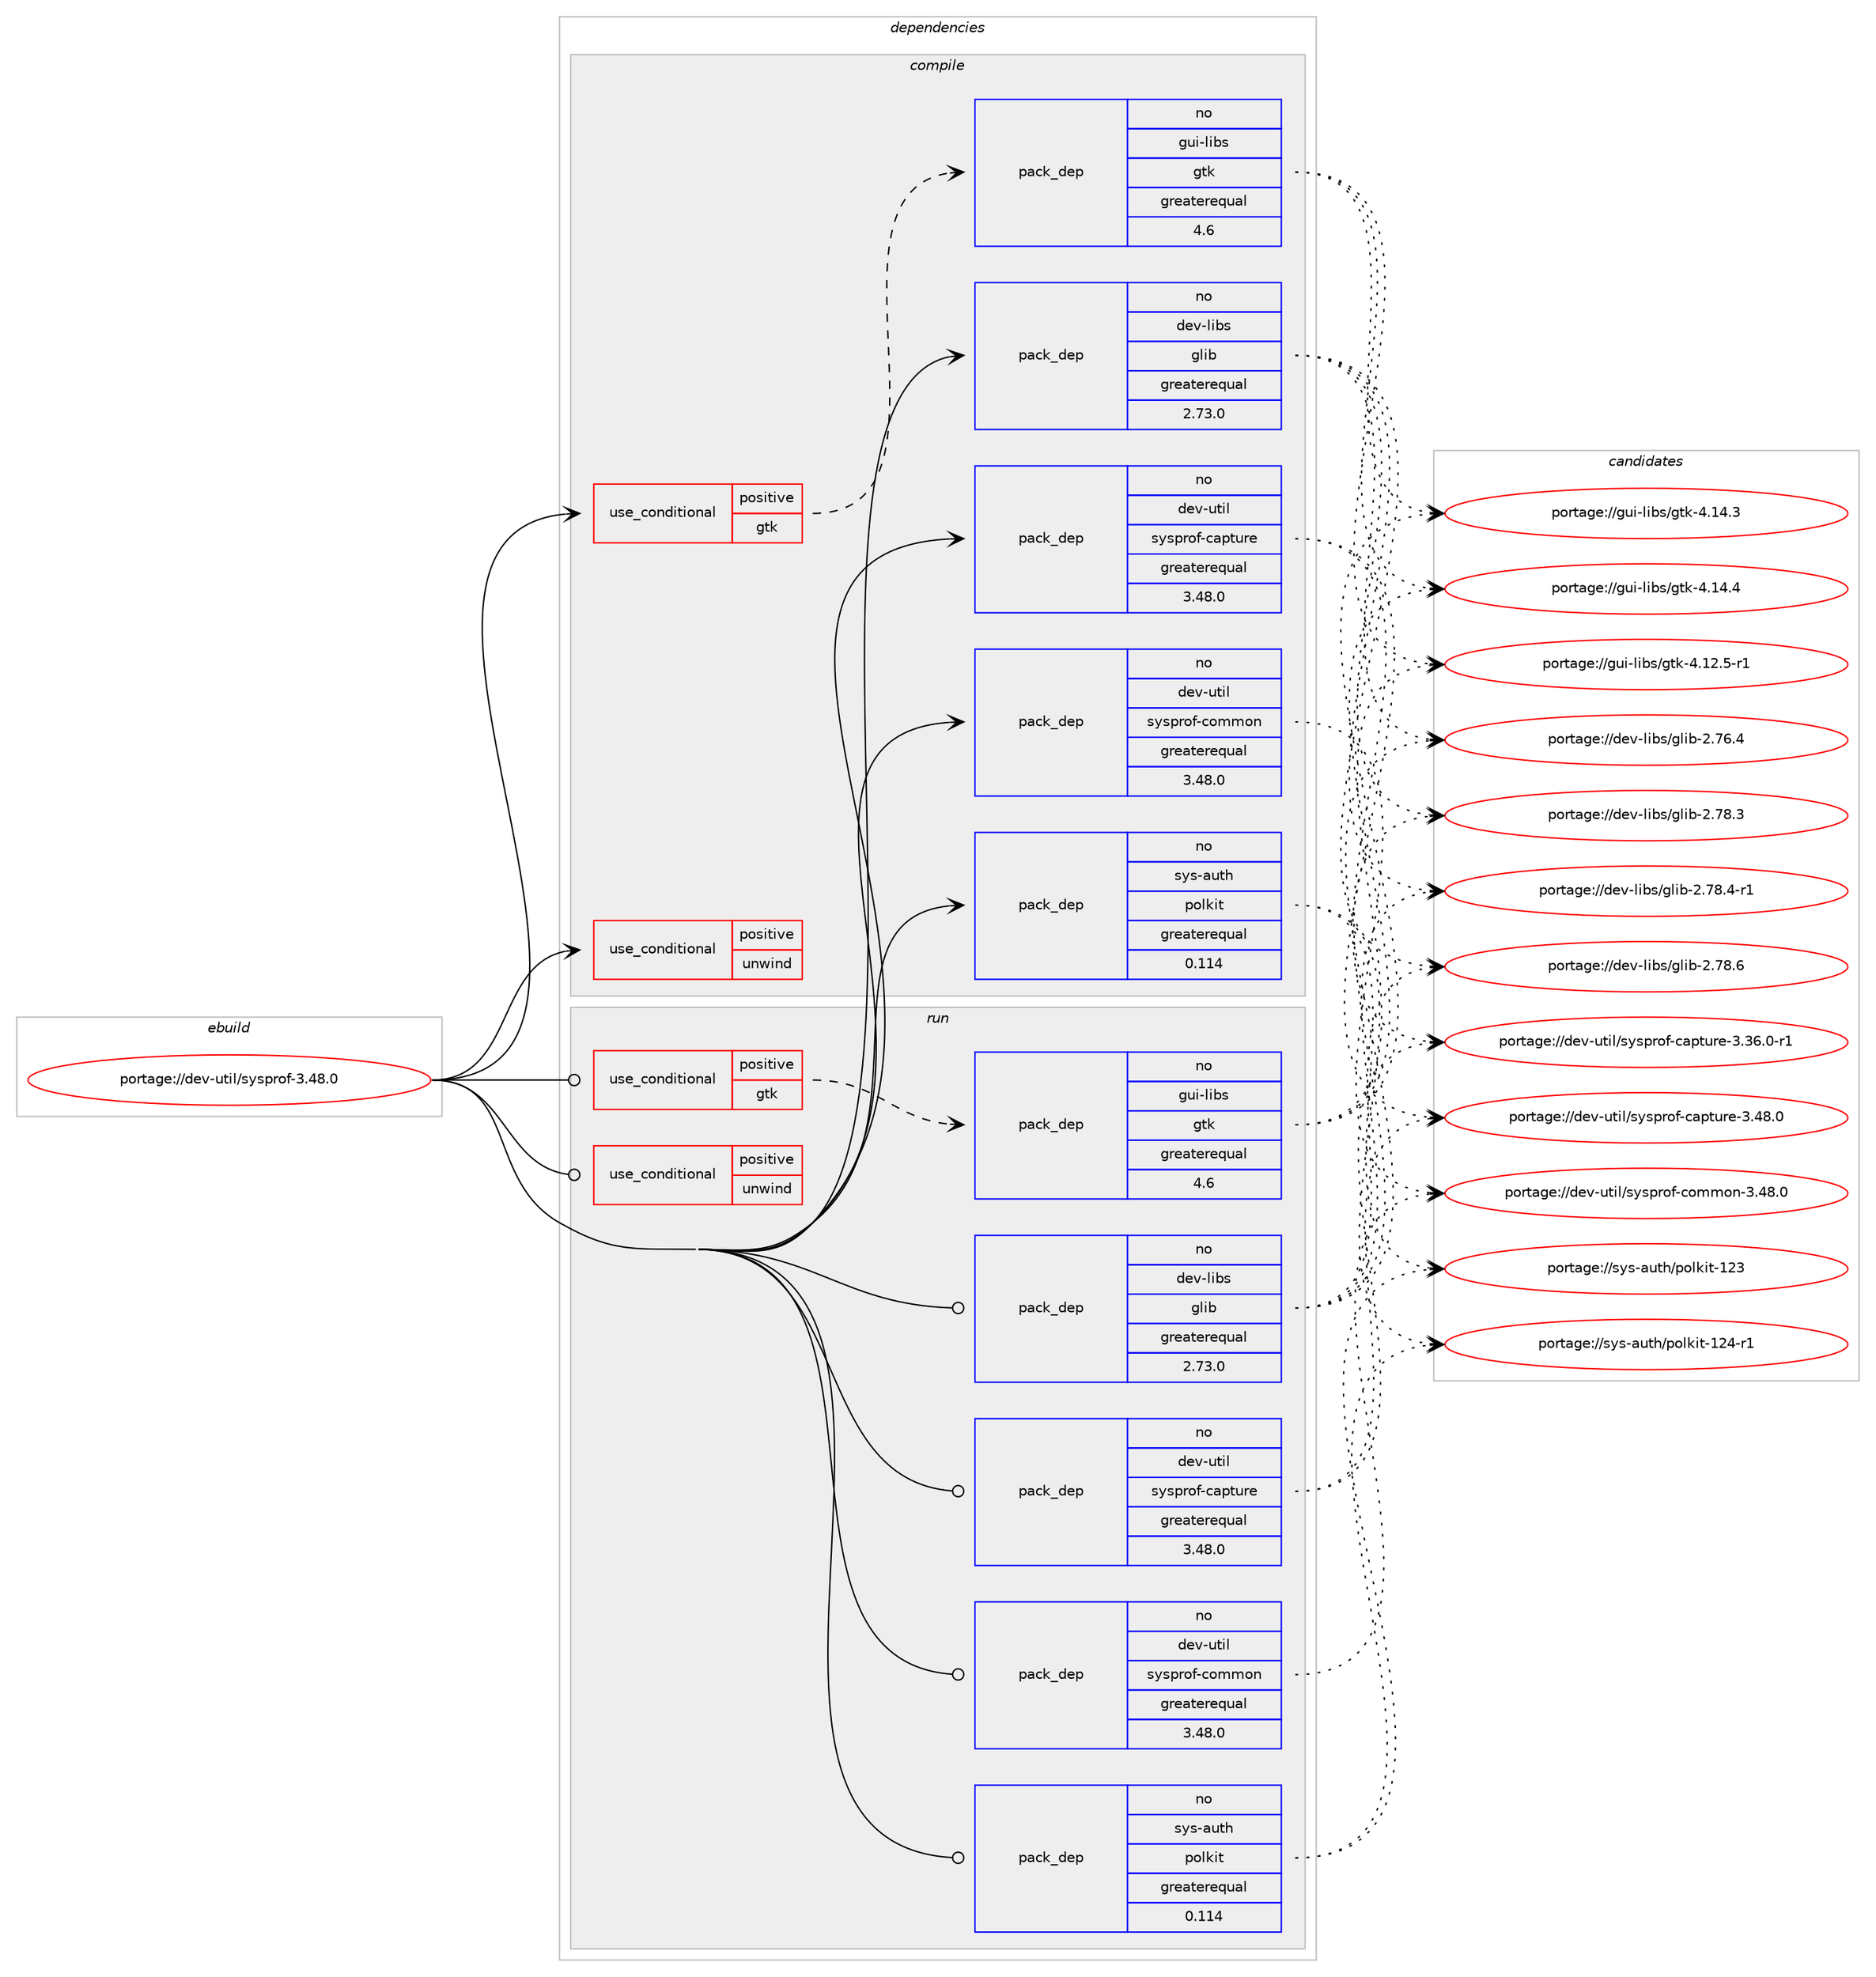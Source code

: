 digraph prolog {

# *************
# Graph options
# *************

newrank=true;
concentrate=true;
compound=true;
graph [rankdir=LR,fontname=Helvetica,fontsize=10,ranksep=1.5];#, ranksep=2.5, nodesep=0.2];
edge  [arrowhead=vee];
node  [fontname=Helvetica,fontsize=10];

# **********
# The ebuild
# **********

subgraph cluster_leftcol {
color=gray;
rank=same;
label=<<i>ebuild</i>>;
id [label="portage://dev-util/sysprof-3.48.0", color=red, width=4, href="../dev-util/sysprof-3.48.0.svg"];
}

# ****************
# The dependencies
# ****************

subgraph cluster_midcol {
color=gray;
label=<<i>dependencies</i>>;
subgraph cluster_compile {
fillcolor="#eeeeee";
style=filled;
label=<<i>compile</i>>;
subgraph cond60352 {
dependency112138 [label=<<TABLE BORDER="0" CELLBORDER="1" CELLSPACING="0" CELLPADDING="4"><TR><TD ROWSPAN="3" CELLPADDING="10">use_conditional</TD></TR><TR><TD>positive</TD></TR><TR><TD>gtk</TD></TR></TABLE>>, shape=none, color=red];
subgraph pack50359 {
dependency112139 [label=<<TABLE BORDER="0" CELLBORDER="1" CELLSPACING="0" CELLPADDING="4" WIDTH="220"><TR><TD ROWSPAN="6" CELLPADDING="30">pack_dep</TD></TR><TR><TD WIDTH="110">no</TD></TR><TR><TD>gui-libs</TD></TR><TR><TD>gtk</TD></TR><TR><TD>greaterequal</TD></TR><TR><TD>4.6</TD></TR></TABLE>>, shape=none, color=blue];
}
dependency112138:e -> dependency112139:w [weight=20,style="dashed",arrowhead="vee"];
# *** BEGIN UNKNOWN DEPENDENCY TYPE (TODO) ***
# dependency112138 -> package_dependency(portage://dev-util/sysprof-3.48.0,install,no,gui-libs,libadwaita,none,[,,],[slot(1)],[])
# *** END UNKNOWN DEPENDENCY TYPE (TODO) ***

# *** BEGIN UNKNOWN DEPENDENCY TYPE (TODO) ***
# dependency112138 -> package_dependency(portage://dev-util/sysprof-3.48.0,install,no,x11-libs,cairo,none,[,,],[],[])
# *** END UNKNOWN DEPENDENCY TYPE (TODO) ***

# *** BEGIN UNKNOWN DEPENDENCY TYPE (TODO) ***
# dependency112138 -> package_dependency(portage://dev-util/sysprof-3.48.0,install,no,x11-libs,pango,none,[,,],[],[])
# *** END UNKNOWN DEPENDENCY TYPE (TODO) ***

}
id:e -> dependency112138:w [weight=20,style="solid",arrowhead="vee"];
subgraph cond60353 {
dependency112140 [label=<<TABLE BORDER="0" CELLBORDER="1" CELLSPACING="0" CELLPADDING="4"><TR><TD ROWSPAN="3" CELLPADDING="10">use_conditional</TD></TR><TR><TD>positive</TD></TR><TR><TD>unwind</TD></TR></TABLE>>, shape=none, color=red];
# *** BEGIN UNKNOWN DEPENDENCY TYPE (TODO) ***
# dependency112140 -> package_dependency(portage://dev-util/sysprof-3.48.0,install,no,sys-libs,libunwind,none,[,,],any_same_slot,[])
# *** END UNKNOWN DEPENDENCY TYPE (TODO) ***

}
id:e -> dependency112140:w [weight=20,style="solid",arrowhead="vee"];
subgraph pack50360 {
dependency112141 [label=<<TABLE BORDER="0" CELLBORDER="1" CELLSPACING="0" CELLPADDING="4" WIDTH="220"><TR><TD ROWSPAN="6" CELLPADDING="30">pack_dep</TD></TR><TR><TD WIDTH="110">no</TD></TR><TR><TD>dev-libs</TD></TR><TR><TD>glib</TD></TR><TR><TD>greaterequal</TD></TR><TR><TD>2.73.0</TD></TR></TABLE>>, shape=none, color=blue];
}
id:e -> dependency112141:w [weight=20,style="solid",arrowhead="vee"];
# *** BEGIN UNKNOWN DEPENDENCY TYPE (TODO) ***
# id -> package_dependency(portage://dev-util/sysprof-3.48.0,install,no,dev-libs,json-glib,none,[,,],[],[])
# *** END UNKNOWN DEPENDENCY TYPE (TODO) ***

subgraph pack50361 {
dependency112142 [label=<<TABLE BORDER="0" CELLBORDER="1" CELLSPACING="0" CELLPADDING="4" WIDTH="220"><TR><TD ROWSPAN="6" CELLPADDING="30">pack_dep</TD></TR><TR><TD WIDTH="110">no</TD></TR><TR><TD>dev-util</TD></TR><TR><TD>sysprof-capture</TD></TR><TR><TD>greaterequal</TD></TR><TR><TD>3.48.0</TD></TR></TABLE>>, shape=none, color=blue];
}
id:e -> dependency112142:w [weight=20,style="solid",arrowhead="vee"];
subgraph pack50362 {
dependency112143 [label=<<TABLE BORDER="0" CELLBORDER="1" CELLSPACING="0" CELLPADDING="4" WIDTH="220"><TR><TD ROWSPAN="6" CELLPADDING="30">pack_dep</TD></TR><TR><TD WIDTH="110">no</TD></TR><TR><TD>dev-util</TD></TR><TR><TD>sysprof-common</TD></TR><TR><TD>greaterequal</TD></TR><TR><TD>3.48.0</TD></TR></TABLE>>, shape=none, color=blue];
}
id:e -> dependency112143:w [weight=20,style="solid",arrowhead="vee"];
subgraph pack50363 {
dependency112144 [label=<<TABLE BORDER="0" CELLBORDER="1" CELLSPACING="0" CELLPADDING="4" WIDTH="220"><TR><TD ROWSPAN="6" CELLPADDING="30">pack_dep</TD></TR><TR><TD WIDTH="110">no</TD></TR><TR><TD>sys-auth</TD></TR><TR><TD>polkit</TD></TR><TR><TD>greaterequal</TD></TR><TR><TD>0.114</TD></TR></TABLE>>, shape=none, color=blue];
}
id:e -> dependency112144:w [weight=20,style="solid",arrowhead="vee"];
}
subgraph cluster_compileandrun {
fillcolor="#eeeeee";
style=filled;
label=<<i>compile and run</i>>;
}
subgraph cluster_run {
fillcolor="#eeeeee";
style=filled;
label=<<i>run</i>>;
subgraph cond60354 {
dependency112145 [label=<<TABLE BORDER="0" CELLBORDER="1" CELLSPACING="0" CELLPADDING="4"><TR><TD ROWSPAN="3" CELLPADDING="10">use_conditional</TD></TR><TR><TD>positive</TD></TR><TR><TD>gtk</TD></TR></TABLE>>, shape=none, color=red];
subgraph pack50364 {
dependency112146 [label=<<TABLE BORDER="0" CELLBORDER="1" CELLSPACING="0" CELLPADDING="4" WIDTH="220"><TR><TD ROWSPAN="6" CELLPADDING="30">pack_dep</TD></TR><TR><TD WIDTH="110">no</TD></TR><TR><TD>gui-libs</TD></TR><TR><TD>gtk</TD></TR><TR><TD>greaterequal</TD></TR><TR><TD>4.6</TD></TR></TABLE>>, shape=none, color=blue];
}
dependency112145:e -> dependency112146:w [weight=20,style="dashed",arrowhead="vee"];
# *** BEGIN UNKNOWN DEPENDENCY TYPE (TODO) ***
# dependency112145 -> package_dependency(portage://dev-util/sysprof-3.48.0,run,no,gui-libs,libadwaita,none,[,,],[slot(1)],[])
# *** END UNKNOWN DEPENDENCY TYPE (TODO) ***

# *** BEGIN UNKNOWN DEPENDENCY TYPE (TODO) ***
# dependency112145 -> package_dependency(portage://dev-util/sysprof-3.48.0,run,no,x11-libs,cairo,none,[,,],[],[])
# *** END UNKNOWN DEPENDENCY TYPE (TODO) ***

# *** BEGIN UNKNOWN DEPENDENCY TYPE (TODO) ***
# dependency112145 -> package_dependency(portage://dev-util/sysprof-3.48.0,run,no,x11-libs,pango,none,[,,],[],[])
# *** END UNKNOWN DEPENDENCY TYPE (TODO) ***

}
id:e -> dependency112145:w [weight=20,style="solid",arrowhead="odot"];
subgraph cond60355 {
dependency112147 [label=<<TABLE BORDER="0" CELLBORDER="1" CELLSPACING="0" CELLPADDING="4"><TR><TD ROWSPAN="3" CELLPADDING="10">use_conditional</TD></TR><TR><TD>positive</TD></TR><TR><TD>unwind</TD></TR></TABLE>>, shape=none, color=red];
# *** BEGIN UNKNOWN DEPENDENCY TYPE (TODO) ***
# dependency112147 -> package_dependency(portage://dev-util/sysprof-3.48.0,run,no,sys-libs,libunwind,none,[,,],any_same_slot,[])
# *** END UNKNOWN DEPENDENCY TYPE (TODO) ***

}
id:e -> dependency112147:w [weight=20,style="solid",arrowhead="odot"];
subgraph pack50365 {
dependency112148 [label=<<TABLE BORDER="0" CELLBORDER="1" CELLSPACING="0" CELLPADDING="4" WIDTH="220"><TR><TD ROWSPAN="6" CELLPADDING="30">pack_dep</TD></TR><TR><TD WIDTH="110">no</TD></TR><TR><TD>dev-libs</TD></TR><TR><TD>glib</TD></TR><TR><TD>greaterequal</TD></TR><TR><TD>2.73.0</TD></TR></TABLE>>, shape=none, color=blue];
}
id:e -> dependency112148:w [weight=20,style="solid",arrowhead="odot"];
# *** BEGIN UNKNOWN DEPENDENCY TYPE (TODO) ***
# id -> package_dependency(portage://dev-util/sysprof-3.48.0,run,no,dev-libs,json-glib,none,[,,],[],[])
# *** END UNKNOWN DEPENDENCY TYPE (TODO) ***

subgraph pack50366 {
dependency112149 [label=<<TABLE BORDER="0" CELLBORDER="1" CELLSPACING="0" CELLPADDING="4" WIDTH="220"><TR><TD ROWSPAN="6" CELLPADDING="30">pack_dep</TD></TR><TR><TD WIDTH="110">no</TD></TR><TR><TD>dev-util</TD></TR><TR><TD>sysprof-capture</TD></TR><TR><TD>greaterequal</TD></TR><TR><TD>3.48.0</TD></TR></TABLE>>, shape=none, color=blue];
}
id:e -> dependency112149:w [weight=20,style="solid",arrowhead="odot"];
subgraph pack50367 {
dependency112150 [label=<<TABLE BORDER="0" CELLBORDER="1" CELLSPACING="0" CELLPADDING="4" WIDTH="220"><TR><TD ROWSPAN="6" CELLPADDING="30">pack_dep</TD></TR><TR><TD WIDTH="110">no</TD></TR><TR><TD>dev-util</TD></TR><TR><TD>sysprof-common</TD></TR><TR><TD>greaterequal</TD></TR><TR><TD>3.48.0</TD></TR></TABLE>>, shape=none, color=blue];
}
id:e -> dependency112150:w [weight=20,style="solid",arrowhead="odot"];
subgraph pack50368 {
dependency112151 [label=<<TABLE BORDER="0" CELLBORDER="1" CELLSPACING="0" CELLPADDING="4" WIDTH="220"><TR><TD ROWSPAN="6" CELLPADDING="30">pack_dep</TD></TR><TR><TD WIDTH="110">no</TD></TR><TR><TD>sys-auth</TD></TR><TR><TD>polkit</TD></TR><TR><TD>greaterequal</TD></TR><TR><TD>0.114</TD></TR></TABLE>>, shape=none, color=blue];
}
id:e -> dependency112151:w [weight=20,style="solid",arrowhead="odot"];
}
}

# **************
# The candidates
# **************

subgraph cluster_choices {
rank=same;
color=gray;
label=<<i>candidates</i>>;

subgraph choice50359 {
color=black;
nodesep=1;
choice103117105451081059811547103116107455246495046534511449 [label="portage://gui-libs/gtk-4.12.5-r1", color=red, width=4,href="../gui-libs/gtk-4.12.5-r1.svg"];
choice10311710545108105981154710311610745524649524651 [label="portage://gui-libs/gtk-4.14.3", color=red, width=4,href="../gui-libs/gtk-4.14.3.svg"];
choice10311710545108105981154710311610745524649524652 [label="portage://gui-libs/gtk-4.14.4", color=red, width=4,href="../gui-libs/gtk-4.14.4.svg"];
dependency112139:e -> choice103117105451081059811547103116107455246495046534511449:w [style=dotted,weight="100"];
dependency112139:e -> choice10311710545108105981154710311610745524649524651:w [style=dotted,weight="100"];
dependency112139:e -> choice10311710545108105981154710311610745524649524652:w [style=dotted,weight="100"];
}
subgraph choice50360 {
color=black;
nodesep=1;
choice1001011184510810598115471031081059845504655544652 [label="portage://dev-libs/glib-2.76.4", color=red, width=4,href="../dev-libs/glib-2.76.4.svg"];
choice1001011184510810598115471031081059845504655564651 [label="portage://dev-libs/glib-2.78.3", color=red, width=4,href="../dev-libs/glib-2.78.3.svg"];
choice10010111845108105981154710310810598455046555646524511449 [label="portage://dev-libs/glib-2.78.4-r1", color=red, width=4,href="../dev-libs/glib-2.78.4-r1.svg"];
choice1001011184510810598115471031081059845504655564654 [label="portage://dev-libs/glib-2.78.6", color=red, width=4,href="../dev-libs/glib-2.78.6.svg"];
dependency112141:e -> choice1001011184510810598115471031081059845504655544652:w [style=dotted,weight="100"];
dependency112141:e -> choice1001011184510810598115471031081059845504655564651:w [style=dotted,weight="100"];
dependency112141:e -> choice10010111845108105981154710310810598455046555646524511449:w [style=dotted,weight="100"];
dependency112141:e -> choice1001011184510810598115471031081059845504655564654:w [style=dotted,weight="100"];
}
subgraph choice50361 {
color=black;
nodesep=1;
choice1001011184511711610510847115121115112114111102459997112116117114101455146515446484511449 [label="portage://dev-util/sysprof-capture-3.36.0-r1", color=red, width=4,href="../dev-util/sysprof-capture-3.36.0-r1.svg"];
choice100101118451171161051084711512111511211411110245999711211611711410145514652564648 [label="portage://dev-util/sysprof-capture-3.48.0", color=red, width=4,href="../dev-util/sysprof-capture-3.48.0.svg"];
dependency112142:e -> choice1001011184511711610510847115121115112114111102459997112116117114101455146515446484511449:w [style=dotted,weight="100"];
dependency112142:e -> choice100101118451171161051084711512111511211411110245999711211611711410145514652564648:w [style=dotted,weight="100"];
}
subgraph choice50362 {
color=black;
nodesep=1;
choice1001011184511711610510847115121115112114111102459911110910911111045514652564648 [label="portage://dev-util/sysprof-common-3.48.0", color=red, width=4,href="../dev-util/sysprof-common-3.48.0.svg"];
dependency112143:e -> choice1001011184511711610510847115121115112114111102459911110910911111045514652564648:w [style=dotted,weight="100"];
}
subgraph choice50363 {
color=black;
nodesep=1;
choice11512111545971171161044711211110810710511645495051 [label="portage://sys-auth/polkit-123", color=red, width=4,href="../sys-auth/polkit-123.svg"];
choice115121115459711711610447112111108107105116454950524511449 [label="portage://sys-auth/polkit-124-r1", color=red, width=4,href="../sys-auth/polkit-124-r1.svg"];
dependency112144:e -> choice11512111545971171161044711211110810710511645495051:w [style=dotted,weight="100"];
dependency112144:e -> choice115121115459711711610447112111108107105116454950524511449:w [style=dotted,weight="100"];
}
subgraph choice50364 {
color=black;
nodesep=1;
choice103117105451081059811547103116107455246495046534511449 [label="portage://gui-libs/gtk-4.12.5-r1", color=red, width=4,href="../gui-libs/gtk-4.12.5-r1.svg"];
choice10311710545108105981154710311610745524649524651 [label="portage://gui-libs/gtk-4.14.3", color=red, width=4,href="../gui-libs/gtk-4.14.3.svg"];
choice10311710545108105981154710311610745524649524652 [label="portage://gui-libs/gtk-4.14.4", color=red, width=4,href="../gui-libs/gtk-4.14.4.svg"];
dependency112146:e -> choice103117105451081059811547103116107455246495046534511449:w [style=dotted,weight="100"];
dependency112146:e -> choice10311710545108105981154710311610745524649524651:w [style=dotted,weight="100"];
dependency112146:e -> choice10311710545108105981154710311610745524649524652:w [style=dotted,weight="100"];
}
subgraph choice50365 {
color=black;
nodesep=1;
choice1001011184510810598115471031081059845504655544652 [label="portage://dev-libs/glib-2.76.4", color=red, width=4,href="../dev-libs/glib-2.76.4.svg"];
choice1001011184510810598115471031081059845504655564651 [label="portage://dev-libs/glib-2.78.3", color=red, width=4,href="../dev-libs/glib-2.78.3.svg"];
choice10010111845108105981154710310810598455046555646524511449 [label="portage://dev-libs/glib-2.78.4-r1", color=red, width=4,href="../dev-libs/glib-2.78.4-r1.svg"];
choice1001011184510810598115471031081059845504655564654 [label="portage://dev-libs/glib-2.78.6", color=red, width=4,href="../dev-libs/glib-2.78.6.svg"];
dependency112148:e -> choice1001011184510810598115471031081059845504655544652:w [style=dotted,weight="100"];
dependency112148:e -> choice1001011184510810598115471031081059845504655564651:w [style=dotted,weight="100"];
dependency112148:e -> choice10010111845108105981154710310810598455046555646524511449:w [style=dotted,weight="100"];
dependency112148:e -> choice1001011184510810598115471031081059845504655564654:w [style=dotted,weight="100"];
}
subgraph choice50366 {
color=black;
nodesep=1;
choice1001011184511711610510847115121115112114111102459997112116117114101455146515446484511449 [label="portage://dev-util/sysprof-capture-3.36.0-r1", color=red, width=4,href="../dev-util/sysprof-capture-3.36.0-r1.svg"];
choice100101118451171161051084711512111511211411110245999711211611711410145514652564648 [label="portage://dev-util/sysprof-capture-3.48.0", color=red, width=4,href="../dev-util/sysprof-capture-3.48.0.svg"];
dependency112149:e -> choice1001011184511711610510847115121115112114111102459997112116117114101455146515446484511449:w [style=dotted,weight="100"];
dependency112149:e -> choice100101118451171161051084711512111511211411110245999711211611711410145514652564648:w [style=dotted,weight="100"];
}
subgraph choice50367 {
color=black;
nodesep=1;
choice1001011184511711610510847115121115112114111102459911110910911111045514652564648 [label="portage://dev-util/sysprof-common-3.48.0", color=red, width=4,href="../dev-util/sysprof-common-3.48.0.svg"];
dependency112150:e -> choice1001011184511711610510847115121115112114111102459911110910911111045514652564648:w [style=dotted,weight="100"];
}
subgraph choice50368 {
color=black;
nodesep=1;
choice11512111545971171161044711211110810710511645495051 [label="portage://sys-auth/polkit-123", color=red, width=4,href="../sys-auth/polkit-123.svg"];
choice115121115459711711610447112111108107105116454950524511449 [label="portage://sys-auth/polkit-124-r1", color=red, width=4,href="../sys-auth/polkit-124-r1.svg"];
dependency112151:e -> choice11512111545971171161044711211110810710511645495051:w [style=dotted,weight="100"];
dependency112151:e -> choice115121115459711711610447112111108107105116454950524511449:w [style=dotted,weight="100"];
}
}

}
